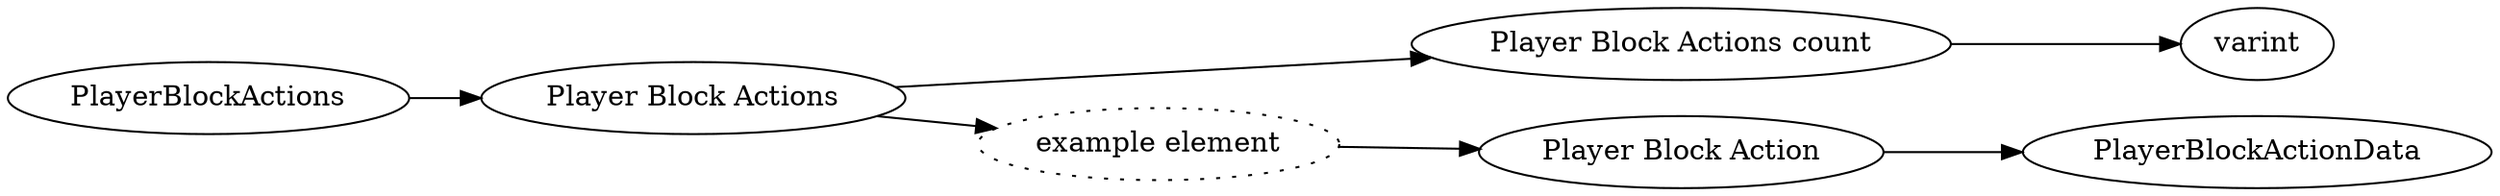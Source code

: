 digraph "PlayerBlockActions" {
rankdir = LR
118
118 -> 119
119 -> 120
120 -> 121
119 -> 122
122 -> 123
123 -> 158

118 [label="PlayerBlockActions",comment="name: \"PlayerBlockActions\", typeName: \"\", id: 118, branchId: 0, recurseId: -1, attributes: 0, notes: \"\""];
119 [label="Player Block Actions",comment="name: \"Player Block Actions\", typeName: \"\", id: 119, branchId: 0, recurseId: -1, attributes: 8, notes: \"\""];
120 [label="Player Block Actions count",comment="name: \"Player Block Actions count\", typeName: \"\", id: 120, branchId: 0, recurseId: -1, attributes: 0, notes: \"\""];
121 [label="varint",comment="name: \"varint\", typeName: \"\", id: 121, branchId: 0, recurseId: -1, attributes: 512, notes: \"\""];
122 [label="example element",style=dotted,comment="name: \"example element\", typeName: \"\", id: 122, branchId: 0, recurseId: -1, attributes: 16, notes: \"\""];
123 [label="Player Block Action",comment="name: \"Player Block Action\", typeName: \"PlayerBlockActionData\", id: 123, branchId: 0, recurseId: -1, attributes: 256, notes: \"\""];
158 [label="PlayerBlockActionData",comment="name: \"PlayerBlockActionData\", typeName: \"\", id: 158, branchId: 0, recurseId: -1, attributes: 512, notes: \"\""];
{ rank = max;121;158}

}
